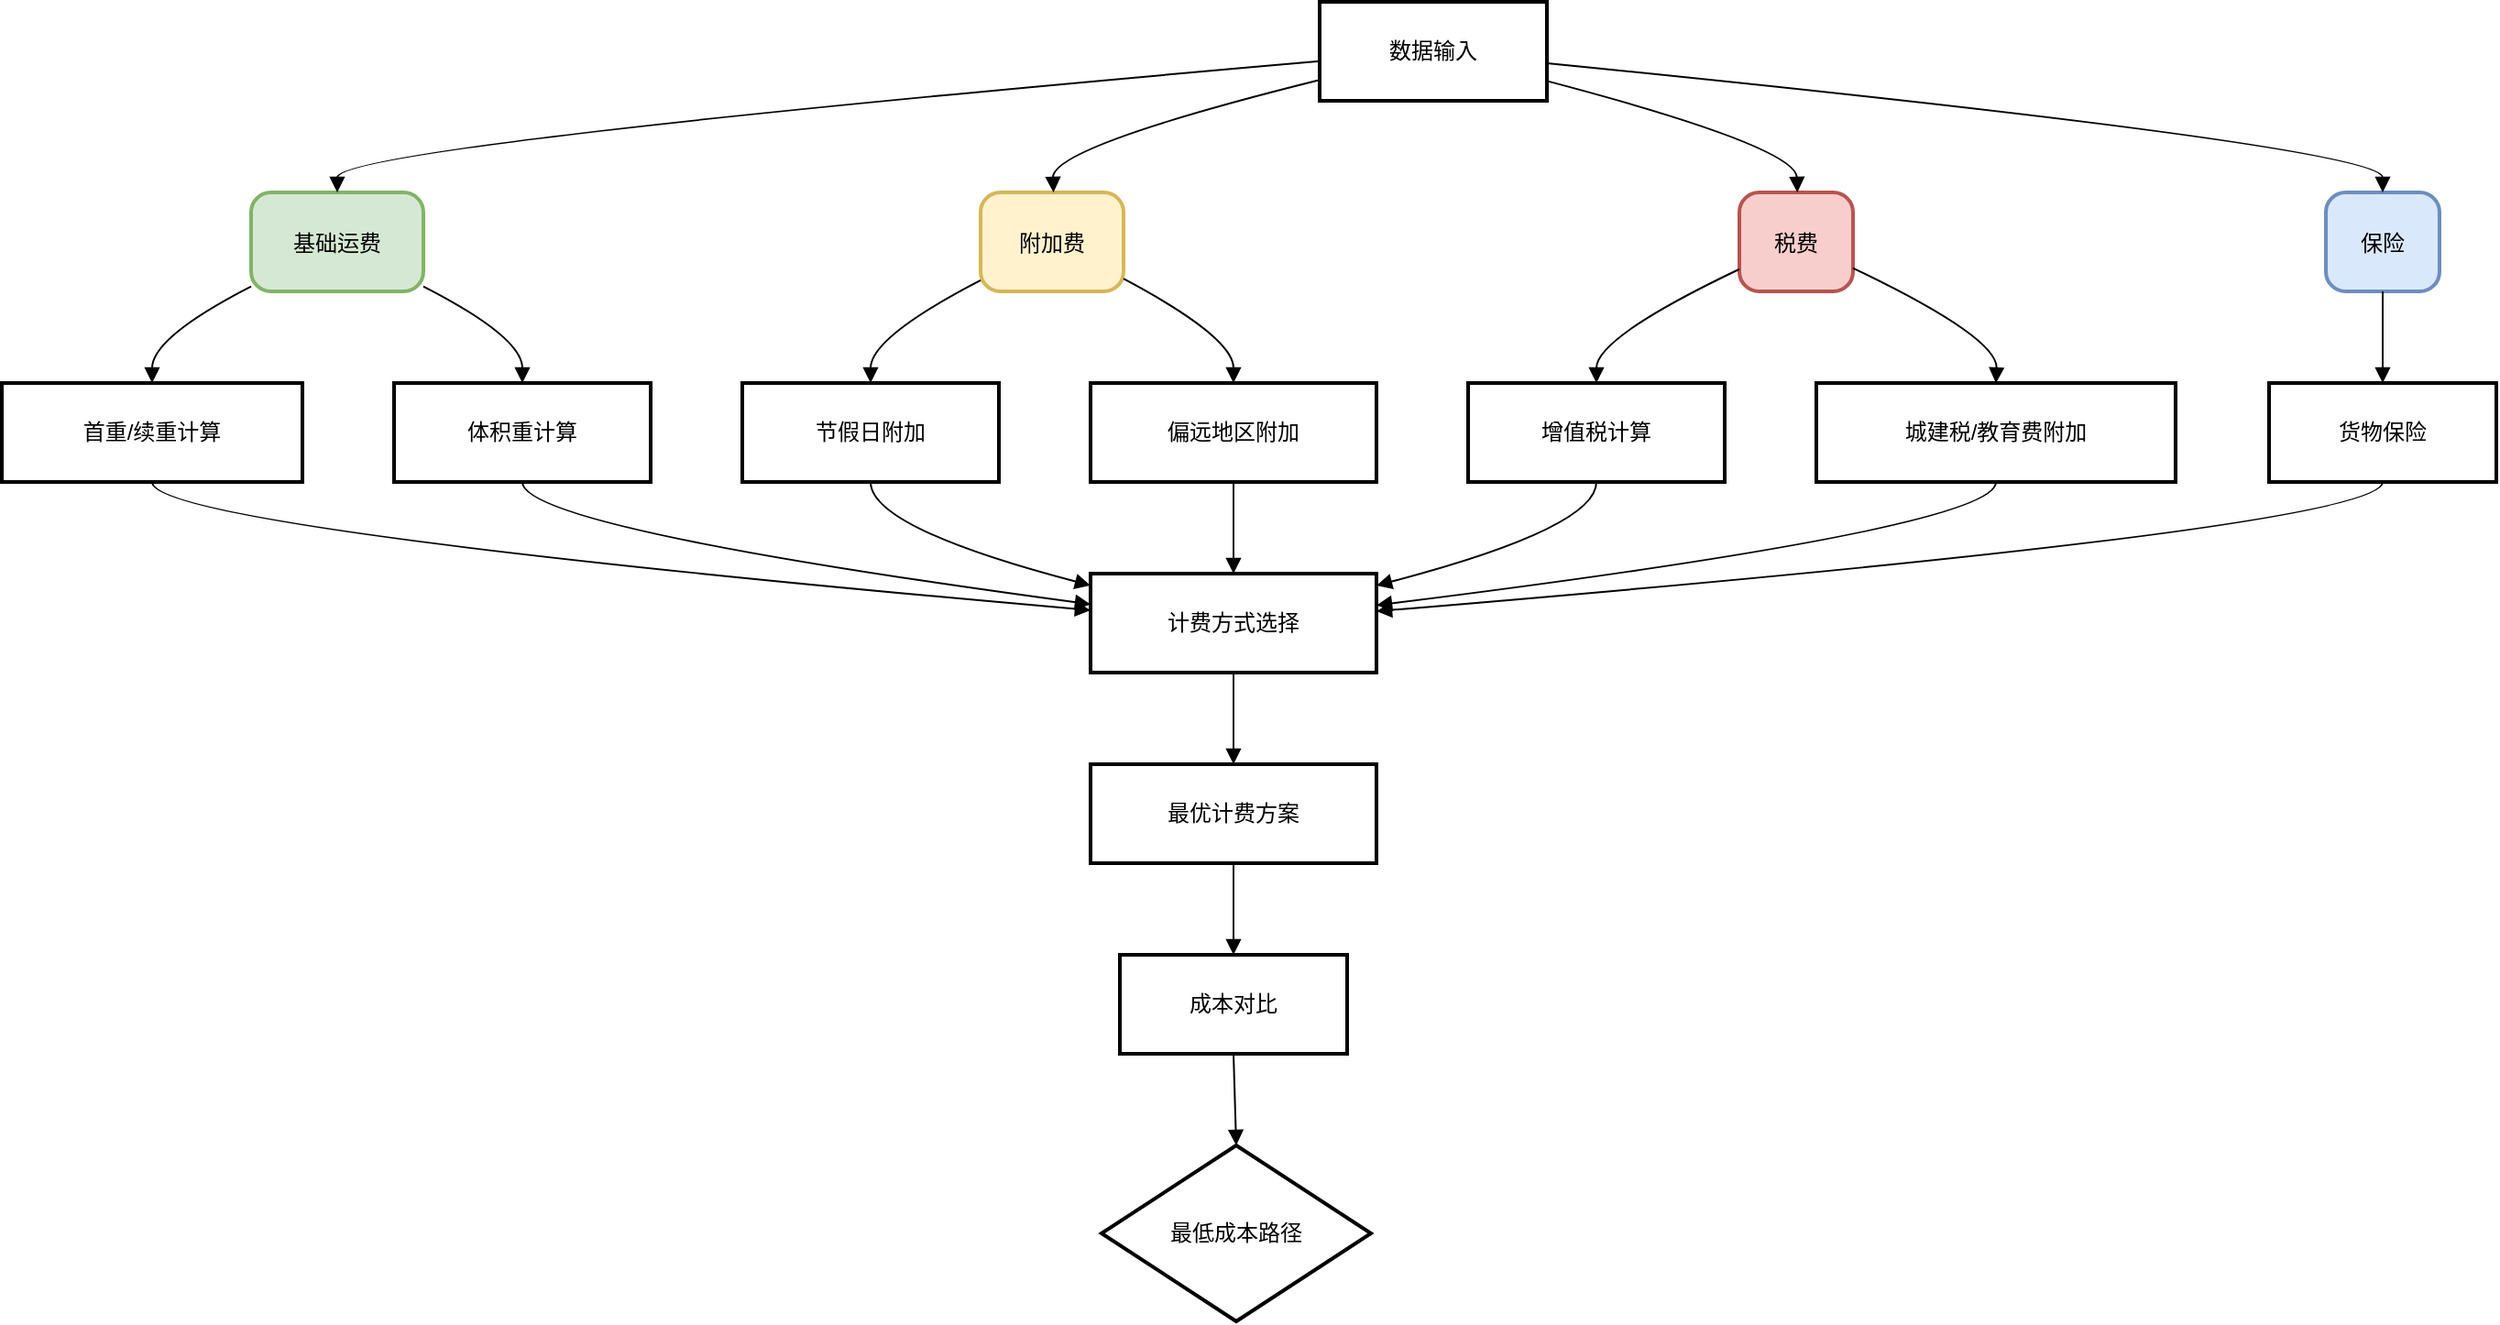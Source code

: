 <mxfile version="26.1.0">
  <diagram name="第 1 页" id="s2zsoTd08OsEWJ79VfwP">
    <mxGraphModel dx="1440" dy="1100" grid="1" gridSize="10" guides="1" tooltips="1" connect="1" arrows="1" fold="1" page="1" pageScale="1" pageWidth="827" pageHeight="1169" math="0" shadow="0">
      <root>
        <mxCell id="0" />
        <mxCell id="1" parent="0" />
        <mxCell id="xq2g6MedZjjFbTOwL8Yl-2" value="数据输入" style="whiteSpace=wrap;strokeWidth=2;" vertex="1" parent="1">
          <mxGeometry x="739" y="20" width="124" height="54" as="geometry" />
        </mxCell>
        <mxCell id="xq2g6MedZjjFbTOwL8Yl-3" value="基础运费" style="rounded=1;arcSize=20;strokeWidth=2;fillColor=#d5e8d4;strokeColor=#82b366;" vertex="1" parent="1">
          <mxGeometry x="156" y="124" width="94" height="54" as="geometry" />
        </mxCell>
        <mxCell id="xq2g6MedZjjFbTOwL8Yl-4" value="附加费" style="rounded=1;arcSize=20;strokeWidth=2;fillColor=#fff2cc;strokeColor=#d6b656;" vertex="1" parent="1">
          <mxGeometry x="554" y="124" width="78" height="54" as="geometry" />
        </mxCell>
        <mxCell id="xq2g6MedZjjFbTOwL8Yl-5" value="税费" style="rounded=1;arcSize=20;strokeWidth=2;fillColor=#f8cecc;strokeColor=#b85450;" vertex="1" parent="1">
          <mxGeometry x="968" y="124" width="62" height="54" as="geometry" />
        </mxCell>
        <mxCell id="xq2g6MedZjjFbTOwL8Yl-6" value="保险" style="rounded=1;arcSize=20;strokeWidth=2;fillColor=#dae8fc;strokeColor=#6c8ebf;" vertex="1" parent="1">
          <mxGeometry x="1288" y="124" width="62" height="54" as="geometry" />
        </mxCell>
        <mxCell id="xq2g6MedZjjFbTOwL8Yl-7" value="首重/续重计算" style="whiteSpace=wrap;strokeWidth=2;" vertex="1" parent="1">
          <mxGeometry x="20" y="228" width="164" height="54" as="geometry" />
        </mxCell>
        <mxCell id="xq2g6MedZjjFbTOwL8Yl-8" value="体积重计算" style="whiteSpace=wrap;strokeWidth=2;" vertex="1" parent="1">
          <mxGeometry x="234" y="228" width="140" height="54" as="geometry" />
        </mxCell>
        <mxCell id="xq2g6MedZjjFbTOwL8Yl-9" value="节假日附加" style="whiteSpace=wrap;strokeWidth=2;" vertex="1" parent="1">
          <mxGeometry x="424" y="228" width="140" height="54" as="geometry" />
        </mxCell>
        <mxCell id="xq2g6MedZjjFbTOwL8Yl-10" value="偏远地区附加" style="whiteSpace=wrap;strokeWidth=2;" vertex="1" parent="1">
          <mxGeometry x="614" y="228" width="156" height="54" as="geometry" />
        </mxCell>
        <mxCell id="xq2g6MedZjjFbTOwL8Yl-11" value="增值税计算" style="whiteSpace=wrap;strokeWidth=2;" vertex="1" parent="1">
          <mxGeometry x="820" y="228" width="140" height="54" as="geometry" />
        </mxCell>
        <mxCell id="xq2g6MedZjjFbTOwL8Yl-12" value="城建税/教育费附加" style="whiteSpace=wrap;strokeWidth=2;" vertex="1" parent="1">
          <mxGeometry x="1010" y="228" width="196" height="54" as="geometry" />
        </mxCell>
        <mxCell id="xq2g6MedZjjFbTOwL8Yl-13" value="货物保险" style="whiteSpace=wrap;strokeWidth=2;" vertex="1" parent="1">
          <mxGeometry x="1257" y="228" width="124" height="54" as="geometry" />
        </mxCell>
        <mxCell id="xq2g6MedZjjFbTOwL8Yl-14" value="计费方式选择" style="whiteSpace=wrap;strokeWidth=2;" vertex="1" parent="1">
          <mxGeometry x="614" y="332" width="156" height="54" as="geometry" />
        </mxCell>
        <mxCell id="xq2g6MedZjjFbTOwL8Yl-15" value="最优计费方案" style="whiteSpace=wrap;strokeWidth=2;" vertex="1" parent="1">
          <mxGeometry x="614" y="436" width="156" height="54" as="geometry" />
        </mxCell>
        <mxCell id="xq2g6MedZjjFbTOwL8Yl-16" value="成本对比" style="whiteSpace=wrap;strokeWidth=2;" vertex="1" parent="1">
          <mxGeometry x="630" y="540" width="124" height="54" as="geometry" />
        </mxCell>
        <mxCell id="xq2g6MedZjjFbTOwL8Yl-17" value="最低成本路径" style="rhombus;strokeWidth=2;whiteSpace=wrap;" vertex="1" parent="1">
          <mxGeometry x="620" y="644" width="147" height="96" as="geometry" />
        </mxCell>
        <mxCell id="xq2g6MedZjjFbTOwL8Yl-18" value="" style="curved=1;startArrow=none;endArrow=block;exitX=0;exitY=0.6;entryX=0.5;entryY=0;rounded=0;" edge="1" parent="1" source="xq2g6MedZjjFbTOwL8Yl-2" target="xq2g6MedZjjFbTOwL8Yl-3">
          <mxGeometry relative="1" as="geometry">
            <Array as="points">
              <mxPoint x="203" y="99" />
            </Array>
          </mxGeometry>
        </mxCell>
        <mxCell id="xq2g6MedZjjFbTOwL8Yl-19" value="" style="curved=1;startArrow=none;endArrow=block;exitX=0;exitY=0.79;entryX=0.51;entryY=0;rounded=0;" edge="1" parent="1" source="xq2g6MedZjjFbTOwL8Yl-2" target="xq2g6MedZjjFbTOwL8Yl-4">
          <mxGeometry relative="1" as="geometry">
            <Array as="points">
              <mxPoint x="593" y="99" />
            </Array>
          </mxGeometry>
        </mxCell>
        <mxCell id="xq2g6MedZjjFbTOwL8Yl-20" value="" style="curved=1;startArrow=none;endArrow=block;exitX=1;exitY=0.8;entryX=0.51;entryY=0;rounded=0;" edge="1" parent="1" source="xq2g6MedZjjFbTOwL8Yl-2" target="xq2g6MedZjjFbTOwL8Yl-5">
          <mxGeometry relative="1" as="geometry">
            <Array as="points">
              <mxPoint x="999" y="99" />
            </Array>
          </mxGeometry>
        </mxCell>
        <mxCell id="xq2g6MedZjjFbTOwL8Yl-21" value="" style="curved=1;startArrow=none;endArrow=block;exitX=1;exitY=0.62;entryX=0.5;entryY=0;rounded=0;" edge="1" parent="1" source="xq2g6MedZjjFbTOwL8Yl-2" target="xq2g6MedZjjFbTOwL8Yl-6">
          <mxGeometry relative="1" as="geometry">
            <Array as="points">
              <mxPoint x="1319" y="99" />
            </Array>
          </mxGeometry>
        </mxCell>
        <mxCell id="xq2g6MedZjjFbTOwL8Yl-22" value="" style="curved=1;startArrow=none;endArrow=block;exitX=0;exitY=0.95;entryX=0.5;entryY=0;rounded=0;" edge="1" parent="1" source="xq2g6MedZjjFbTOwL8Yl-3" target="xq2g6MedZjjFbTOwL8Yl-7">
          <mxGeometry relative="1" as="geometry">
            <Array as="points">
              <mxPoint x="102" y="203" />
            </Array>
          </mxGeometry>
        </mxCell>
        <mxCell id="xq2g6MedZjjFbTOwL8Yl-23" value="" style="curved=1;startArrow=none;endArrow=block;exitX=1;exitY=0.95;entryX=0.5;entryY=0;rounded=0;" edge="1" parent="1" source="xq2g6MedZjjFbTOwL8Yl-3" target="xq2g6MedZjjFbTOwL8Yl-8">
          <mxGeometry relative="1" as="geometry">
            <Array as="points">
              <mxPoint x="304" y="203" />
            </Array>
          </mxGeometry>
        </mxCell>
        <mxCell id="xq2g6MedZjjFbTOwL8Yl-24" value="" style="curved=1;startArrow=none;endArrow=block;exitX=0.01;exitY=0.88;entryX=0.5;entryY=0;rounded=0;" edge="1" parent="1" source="xq2g6MedZjjFbTOwL8Yl-4" target="xq2g6MedZjjFbTOwL8Yl-9">
          <mxGeometry relative="1" as="geometry">
            <Array as="points">
              <mxPoint x="494" y="203" />
            </Array>
          </mxGeometry>
        </mxCell>
        <mxCell id="xq2g6MedZjjFbTOwL8Yl-25" value="" style="curved=1;startArrow=none;endArrow=block;exitX=1.01;exitY=0.88;entryX=0.5;entryY=0;rounded=0;" edge="1" parent="1" source="xq2g6MedZjjFbTOwL8Yl-4" target="xq2g6MedZjjFbTOwL8Yl-10">
          <mxGeometry relative="1" as="geometry">
            <Array as="points">
              <mxPoint x="692" y="203" />
            </Array>
          </mxGeometry>
        </mxCell>
        <mxCell id="xq2g6MedZjjFbTOwL8Yl-26" value="" style="curved=1;startArrow=none;endArrow=block;exitX=0.01;exitY=0.77;entryX=0.5;entryY=0;rounded=0;" edge="1" parent="1" source="xq2g6MedZjjFbTOwL8Yl-5" target="xq2g6MedZjjFbTOwL8Yl-11">
          <mxGeometry relative="1" as="geometry">
            <Array as="points">
              <mxPoint x="890" y="203" />
            </Array>
          </mxGeometry>
        </mxCell>
        <mxCell id="xq2g6MedZjjFbTOwL8Yl-27" value="" style="curved=1;startArrow=none;endArrow=block;exitX=1.01;exitY=0.77;entryX=0.5;entryY=0;rounded=0;" edge="1" parent="1" source="xq2g6MedZjjFbTOwL8Yl-5" target="xq2g6MedZjjFbTOwL8Yl-12">
          <mxGeometry relative="1" as="geometry">
            <Array as="points">
              <mxPoint x="1109" y="203" />
            </Array>
          </mxGeometry>
        </mxCell>
        <mxCell id="xq2g6MedZjjFbTOwL8Yl-28" value="" style="curved=1;startArrow=none;endArrow=block;exitX=0.5;exitY=1;entryX=0.5;entryY=0;rounded=0;" edge="1" parent="1" source="xq2g6MedZjjFbTOwL8Yl-6" target="xq2g6MedZjjFbTOwL8Yl-13">
          <mxGeometry relative="1" as="geometry">
            <Array as="points" />
          </mxGeometry>
        </mxCell>
        <mxCell id="xq2g6MedZjjFbTOwL8Yl-29" value="" style="curved=1;startArrow=none;endArrow=block;exitX=0.5;exitY=1;entryX=0;entryY=0.37;rounded=0;" edge="1" parent="1" source="xq2g6MedZjjFbTOwL8Yl-7" target="xq2g6MedZjjFbTOwL8Yl-14">
          <mxGeometry relative="1" as="geometry">
            <Array as="points">
              <mxPoint x="102" y="307" />
            </Array>
          </mxGeometry>
        </mxCell>
        <mxCell id="xq2g6MedZjjFbTOwL8Yl-30" value="" style="curved=1;startArrow=none;endArrow=block;exitX=0.5;exitY=1;entryX=0;entryY=0.31;rounded=0;" edge="1" parent="1" source="xq2g6MedZjjFbTOwL8Yl-8" target="xq2g6MedZjjFbTOwL8Yl-14">
          <mxGeometry relative="1" as="geometry">
            <Array as="points">
              <mxPoint x="304" y="307" />
            </Array>
          </mxGeometry>
        </mxCell>
        <mxCell id="xq2g6MedZjjFbTOwL8Yl-31" value="" style="curved=1;startArrow=none;endArrow=block;exitX=0.5;exitY=1;entryX=0;entryY=0.12;rounded=0;" edge="1" parent="1" source="xq2g6MedZjjFbTOwL8Yl-9" target="xq2g6MedZjjFbTOwL8Yl-14">
          <mxGeometry relative="1" as="geometry">
            <Array as="points">
              <mxPoint x="494" y="307" />
            </Array>
          </mxGeometry>
        </mxCell>
        <mxCell id="xq2g6MedZjjFbTOwL8Yl-32" value="" style="curved=1;startArrow=none;endArrow=block;exitX=0.5;exitY=1;entryX=0.5;entryY=0;rounded=0;" edge="1" parent="1" source="xq2g6MedZjjFbTOwL8Yl-10" target="xq2g6MedZjjFbTOwL8Yl-14">
          <mxGeometry relative="1" as="geometry">
            <Array as="points" />
          </mxGeometry>
        </mxCell>
        <mxCell id="xq2g6MedZjjFbTOwL8Yl-33" value="" style="curved=1;startArrow=none;endArrow=block;exitX=0.5;exitY=1;entryX=1;entryY=0.12;rounded=0;" edge="1" parent="1" source="xq2g6MedZjjFbTOwL8Yl-11" target="xq2g6MedZjjFbTOwL8Yl-14">
          <mxGeometry relative="1" as="geometry">
            <Array as="points">
              <mxPoint x="890" y="307" />
            </Array>
          </mxGeometry>
        </mxCell>
        <mxCell id="xq2g6MedZjjFbTOwL8Yl-34" value="" style="curved=1;startArrow=none;endArrow=block;exitX=0.5;exitY=1;entryX=1;entryY=0.32;rounded=0;" edge="1" parent="1" source="xq2g6MedZjjFbTOwL8Yl-12" target="xq2g6MedZjjFbTOwL8Yl-14">
          <mxGeometry relative="1" as="geometry">
            <Array as="points">
              <mxPoint x="1109" y="307" />
            </Array>
          </mxGeometry>
        </mxCell>
        <mxCell id="xq2g6MedZjjFbTOwL8Yl-35" value="" style="curved=1;startArrow=none;endArrow=block;exitX=0.5;exitY=1;entryX=1;entryY=0.38;rounded=0;" edge="1" parent="1" source="xq2g6MedZjjFbTOwL8Yl-13" target="xq2g6MedZjjFbTOwL8Yl-14">
          <mxGeometry relative="1" as="geometry">
            <Array as="points">
              <mxPoint x="1319" y="307" />
            </Array>
          </mxGeometry>
        </mxCell>
        <mxCell id="xq2g6MedZjjFbTOwL8Yl-36" value="" style="curved=1;startArrow=none;endArrow=block;exitX=0.5;exitY=1;entryX=0.5;entryY=0;rounded=0;" edge="1" parent="1" source="xq2g6MedZjjFbTOwL8Yl-14" target="xq2g6MedZjjFbTOwL8Yl-15">
          <mxGeometry relative="1" as="geometry">
            <Array as="points" />
          </mxGeometry>
        </mxCell>
        <mxCell id="xq2g6MedZjjFbTOwL8Yl-37" value="" style="curved=1;startArrow=none;endArrow=block;exitX=0.5;exitY=1;entryX=0.5;entryY=0;rounded=0;" edge="1" parent="1" source="xq2g6MedZjjFbTOwL8Yl-15" target="xq2g6MedZjjFbTOwL8Yl-16">
          <mxGeometry relative="1" as="geometry">
            <Array as="points" />
          </mxGeometry>
        </mxCell>
        <mxCell id="xq2g6MedZjjFbTOwL8Yl-38" value="" style="curved=1;startArrow=none;endArrow=block;exitX=0.5;exitY=1;entryX=0.5;entryY=0;rounded=0;" edge="1" parent="1" source="xq2g6MedZjjFbTOwL8Yl-16" target="xq2g6MedZjjFbTOwL8Yl-17">
          <mxGeometry relative="1" as="geometry">
            <Array as="points" />
          </mxGeometry>
        </mxCell>
      </root>
    </mxGraphModel>
  </diagram>
</mxfile>
